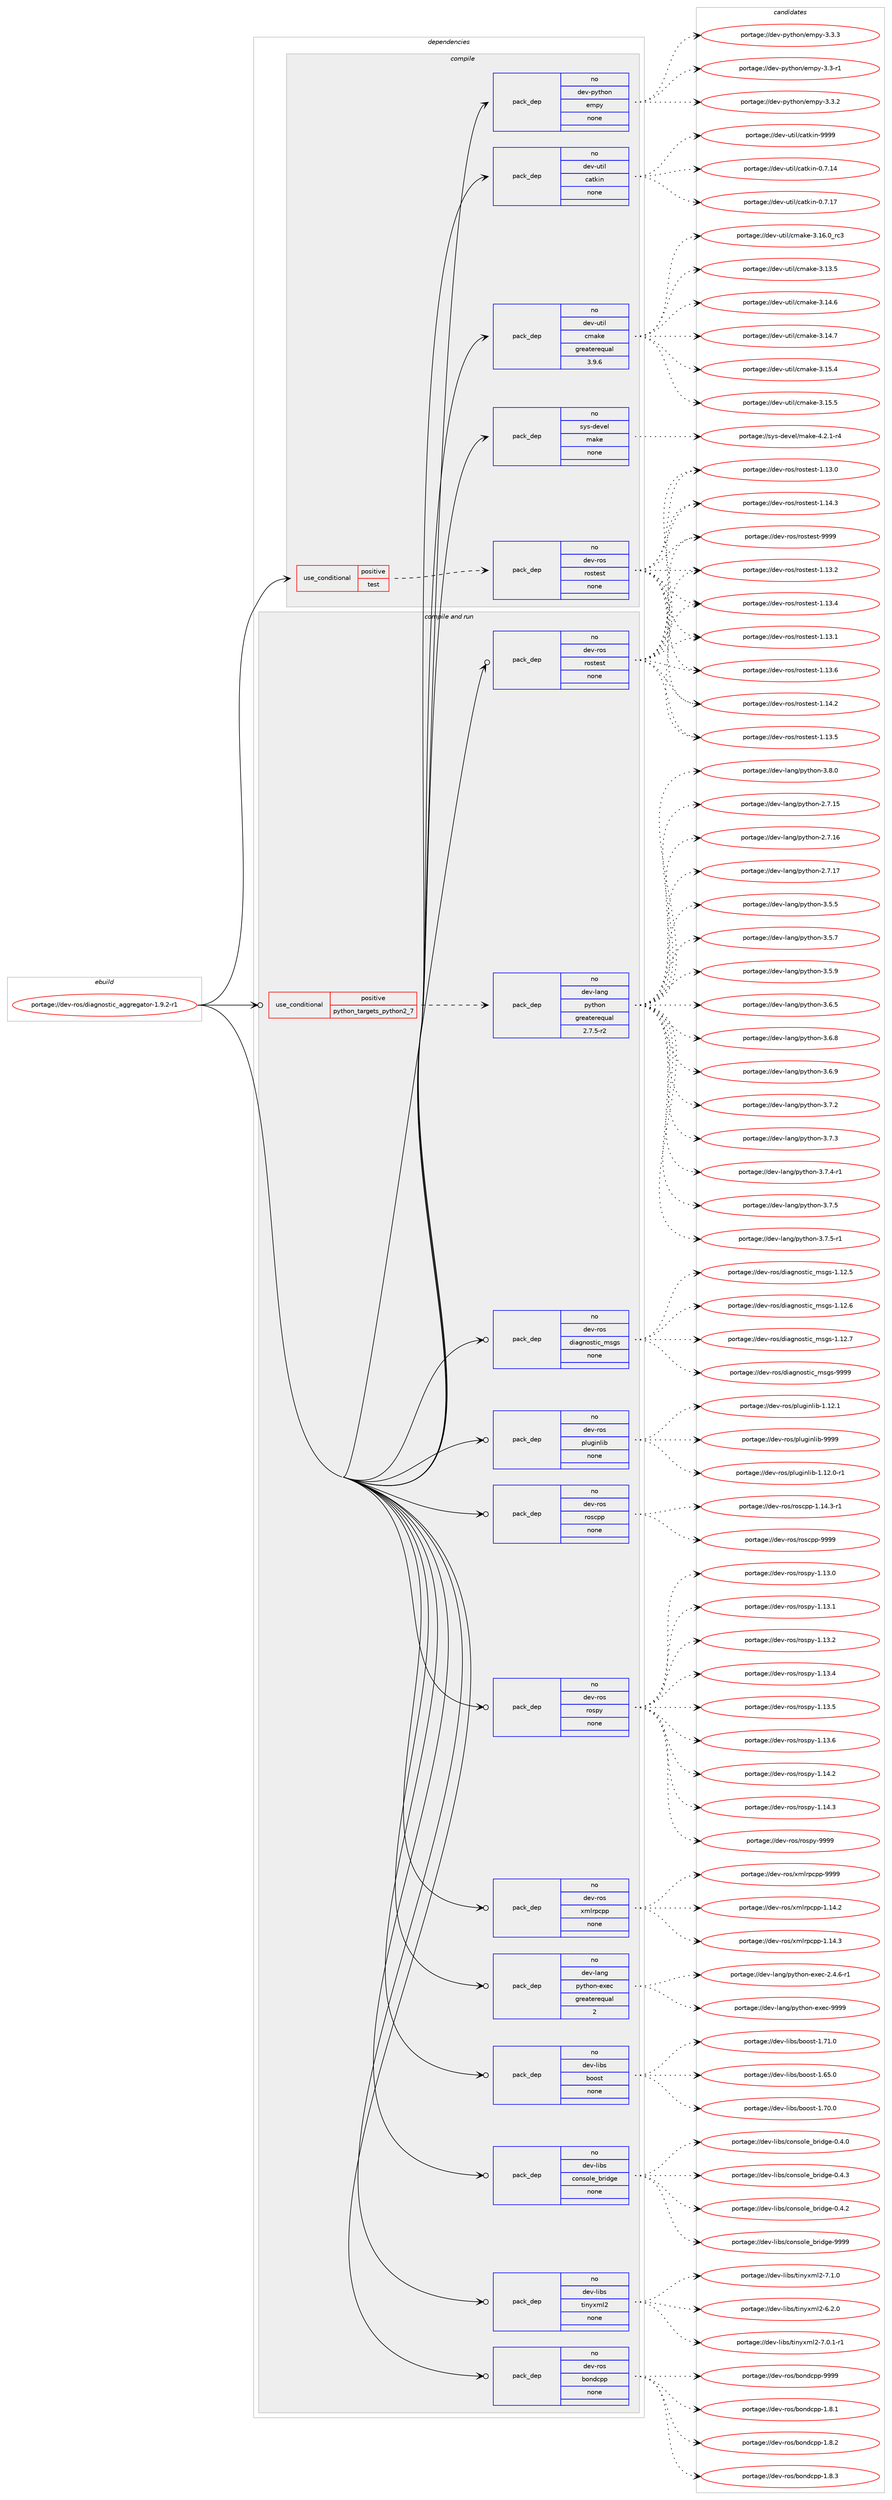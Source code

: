 digraph prolog {

# *************
# Graph options
# *************

newrank=true;
concentrate=true;
compound=true;
graph [rankdir=LR,fontname=Helvetica,fontsize=10,ranksep=1.5];#, ranksep=2.5, nodesep=0.2];
edge  [arrowhead=vee];
node  [fontname=Helvetica,fontsize=10];

# **********
# The ebuild
# **********

subgraph cluster_leftcol {
color=gray;
rank=same;
label=<<i>ebuild</i>>;
id [label="portage://dev-ros/diagnostic_aggregator-1.9.2-r1", color=red, width=4, href="../dev-ros/diagnostic_aggregator-1.9.2-r1.svg"];
}

# ****************
# The dependencies
# ****************

subgraph cluster_midcol {
color=gray;
label=<<i>dependencies</i>>;
subgraph cluster_compile {
fillcolor="#eeeeee";
style=filled;
label=<<i>compile</i>>;
subgraph cond42346 {
dependency185839 [label=<<TABLE BORDER="0" CELLBORDER="1" CELLSPACING="0" CELLPADDING="4"><TR><TD ROWSPAN="3" CELLPADDING="10">use_conditional</TD></TR><TR><TD>positive</TD></TR><TR><TD>test</TD></TR></TABLE>>, shape=none, color=red];
subgraph pack140063 {
dependency185840 [label=<<TABLE BORDER="0" CELLBORDER="1" CELLSPACING="0" CELLPADDING="4" WIDTH="220"><TR><TD ROWSPAN="6" CELLPADDING="30">pack_dep</TD></TR><TR><TD WIDTH="110">no</TD></TR><TR><TD>dev-ros</TD></TR><TR><TD>rostest</TD></TR><TR><TD>none</TD></TR><TR><TD></TD></TR></TABLE>>, shape=none, color=blue];
}
dependency185839:e -> dependency185840:w [weight=20,style="dashed",arrowhead="vee"];
}
id:e -> dependency185839:w [weight=20,style="solid",arrowhead="vee"];
subgraph pack140064 {
dependency185841 [label=<<TABLE BORDER="0" CELLBORDER="1" CELLSPACING="0" CELLPADDING="4" WIDTH="220"><TR><TD ROWSPAN="6" CELLPADDING="30">pack_dep</TD></TR><TR><TD WIDTH="110">no</TD></TR><TR><TD>dev-python</TD></TR><TR><TD>empy</TD></TR><TR><TD>none</TD></TR><TR><TD></TD></TR></TABLE>>, shape=none, color=blue];
}
id:e -> dependency185841:w [weight=20,style="solid",arrowhead="vee"];
subgraph pack140065 {
dependency185842 [label=<<TABLE BORDER="0" CELLBORDER="1" CELLSPACING="0" CELLPADDING="4" WIDTH="220"><TR><TD ROWSPAN="6" CELLPADDING="30">pack_dep</TD></TR><TR><TD WIDTH="110">no</TD></TR><TR><TD>dev-util</TD></TR><TR><TD>catkin</TD></TR><TR><TD>none</TD></TR><TR><TD></TD></TR></TABLE>>, shape=none, color=blue];
}
id:e -> dependency185842:w [weight=20,style="solid",arrowhead="vee"];
subgraph pack140066 {
dependency185843 [label=<<TABLE BORDER="0" CELLBORDER="1" CELLSPACING="0" CELLPADDING="4" WIDTH="220"><TR><TD ROWSPAN="6" CELLPADDING="30">pack_dep</TD></TR><TR><TD WIDTH="110">no</TD></TR><TR><TD>dev-util</TD></TR><TR><TD>cmake</TD></TR><TR><TD>greaterequal</TD></TR><TR><TD>3.9.6</TD></TR></TABLE>>, shape=none, color=blue];
}
id:e -> dependency185843:w [weight=20,style="solid",arrowhead="vee"];
subgraph pack140067 {
dependency185844 [label=<<TABLE BORDER="0" CELLBORDER="1" CELLSPACING="0" CELLPADDING="4" WIDTH="220"><TR><TD ROWSPAN="6" CELLPADDING="30">pack_dep</TD></TR><TR><TD WIDTH="110">no</TD></TR><TR><TD>sys-devel</TD></TR><TR><TD>make</TD></TR><TR><TD>none</TD></TR><TR><TD></TD></TR></TABLE>>, shape=none, color=blue];
}
id:e -> dependency185844:w [weight=20,style="solid",arrowhead="vee"];
}
subgraph cluster_compileandrun {
fillcolor="#eeeeee";
style=filled;
label=<<i>compile and run</i>>;
subgraph cond42347 {
dependency185845 [label=<<TABLE BORDER="0" CELLBORDER="1" CELLSPACING="0" CELLPADDING="4"><TR><TD ROWSPAN="3" CELLPADDING="10">use_conditional</TD></TR><TR><TD>positive</TD></TR><TR><TD>python_targets_python2_7</TD></TR></TABLE>>, shape=none, color=red];
subgraph pack140068 {
dependency185846 [label=<<TABLE BORDER="0" CELLBORDER="1" CELLSPACING="0" CELLPADDING="4" WIDTH="220"><TR><TD ROWSPAN="6" CELLPADDING="30">pack_dep</TD></TR><TR><TD WIDTH="110">no</TD></TR><TR><TD>dev-lang</TD></TR><TR><TD>python</TD></TR><TR><TD>greaterequal</TD></TR><TR><TD>2.7.5-r2</TD></TR></TABLE>>, shape=none, color=blue];
}
dependency185845:e -> dependency185846:w [weight=20,style="dashed",arrowhead="vee"];
}
id:e -> dependency185845:w [weight=20,style="solid",arrowhead="odotvee"];
subgraph pack140069 {
dependency185847 [label=<<TABLE BORDER="0" CELLBORDER="1" CELLSPACING="0" CELLPADDING="4" WIDTH="220"><TR><TD ROWSPAN="6" CELLPADDING="30">pack_dep</TD></TR><TR><TD WIDTH="110">no</TD></TR><TR><TD>dev-lang</TD></TR><TR><TD>python-exec</TD></TR><TR><TD>greaterequal</TD></TR><TR><TD>2</TD></TR></TABLE>>, shape=none, color=blue];
}
id:e -> dependency185847:w [weight=20,style="solid",arrowhead="odotvee"];
subgraph pack140070 {
dependency185848 [label=<<TABLE BORDER="0" CELLBORDER="1" CELLSPACING="0" CELLPADDING="4" WIDTH="220"><TR><TD ROWSPAN="6" CELLPADDING="30">pack_dep</TD></TR><TR><TD WIDTH="110">no</TD></TR><TR><TD>dev-libs</TD></TR><TR><TD>boost</TD></TR><TR><TD>none</TD></TR><TR><TD></TD></TR></TABLE>>, shape=none, color=blue];
}
id:e -> dependency185848:w [weight=20,style="solid",arrowhead="odotvee"];
subgraph pack140071 {
dependency185849 [label=<<TABLE BORDER="0" CELLBORDER="1" CELLSPACING="0" CELLPADDING="4" WIDTH="220"><TR><TD ROWSPAN="6" CELLPADDING="30">pack_dep</TD></TR><TR><TD WIDTH="110">no</TD></TR><TR><TD>dev-libs</TD></TR><TR><TD>console_bridge</TD></TR><TR><TD>none</TD></TR><TR><TD></TD></TR></TABLE>>, shape=none, color=blue];
}
id:e -> dependency185849:w [weight=20,style="solid",arrowhead="odotvee"];
subgraph pack140072 {
dependency185850 [label=<<TABLE BORDER="0" CELLBORDER="1" CELLSPACING="0" CELLPADDING="4" WIDTH="220"><TR><TD ROWSPAN="6" CELLPADDING="30">pack_dep</TD></TR><TR><TD WIDTH="110">no</TD></TR><TR><TD>dev-libs</TD></TR><TR><TD>tinyxml2</TD></TR><TR><TD>none</TD></TR><TR><TD></TD></TR></TABLE>>, shape=none, color=blue];
}
id:e -> dependency185850:w [weight=20,style="solid",arrowhead="odotvee"];
subgraph pack140073 {
dependency185851 [label=<<TABLE BORDER="0" CELLBORDER="1" CELLSPACING="0" CELLPADDING="4" WIDTH="220"><TR><TD ROWSPAN="6" CELLPADDING="30">pack_dep</TD></TR><TR><TD WIDTH="110">no</TD></TR><TR><TD>dev-ros</TD></TR><TR><TD>bondcpp</TD></TR><TR><TD>none</TD></TR><TR><TD></TD></TR></TABLE>>, shape=none, color=blue];
}
id:e -> dependency185851:w [weight=20,style="solid",arrowhead="odotvee"];
subgraph pack140074 {
dependency185852 [label=<<TABLE BORDER="0" CELLBORDER="1" CELLSPACING="0" CELLPADDING="4" WIDTH="220"><TR><TD ROWSPAN="6" CELLPADDING="30">pack_dep</TD></TR><TR><TD WIDTH="110">no</TD></TR><TR><TD>dev-ros</TD></TR><TR><TD>diagnostic_msgs</TD></TR><TR><TD>none</TD></TR><TR><TD></TD></TR></TABLE>>, shape=none, color=blue];
}
id:e -> dependency185852:w [weight=20,style="solid",arrowhead="odotvee"];
subgraph pack140075 {
dependency185853 [label=<<TABLE BORDER="0" CELLBORDER="1" CELLSPACING="0" CELLPADDING="4" WIDTH="220"><TR><TD ROWSPAN="6" CELLPADDING="30">pack_dep</TD></TR><TR><TD WIDTH="110">no</TD></TR><TR><TD>dev-ros</TD></TR><TR><TD>pluginlib</TD></TR><TR><TD>none</TD></TR><TR><TD></TD></TR></TABLE>>, shape=none, color=blue];
}
id:e -> dependency185853:w [weight=20,style="solid",arrowhead="odotvee"];
subgraph pack140076 {
dependency185854 [label=<<TABLE BORDER="0" CELLBORDER="1" CELLSPACING="0" CELLPADDING="4" WIDTH="220"><TR><TD ROWSPAN="6" CELLPADDING="30">pack_dep</TD></TR><TR><TD WIDTH="110">no</TD></TR><TR><TD>dev-ros</TD></TR><TR><TD>roscpp</TD></TR><TR><TD>none</TD></TR><TR><TD></TD></TR></TABLE>>, shape=none, color=blue];
}
id:e -> dependency185854:w [weight=20,style="solid",arrowhead="odotvee"];
subgraph pack140077 {
dependency185855 [label=<<TABLE BORDER="0" CELLBORDER="1" CELLSPACING="0" CELLPADDING="4" WIDTH="220"><TR><TD ROWSPAN="6" CELLPADDING="30">pack_dep</TD></TR><TR><TD WIDTH="110">no</TD></TR><TR><TD>dev-ros</TD></TR><TR><TD>rospy</TD></TR><TR><TD>none</TD></TR><TR><TD></TD></TR></TABLE>>, shape=none, color=blue];
}
id:e -> dependency185855:w [weight=20,style="solid",arrowhead="odotvee"];
subgraph pack140078 {
dependency185856 [label=<<TABLE BORDER="0" CELLBORDER="1" CELLSPACING="0" CELLPADDING="4" WIDTH="220"><TR><TD ROWSPAN="6" CELLPADDING="30">pack_dep</TD></TR><TR><TD WIDTH="110">no</TD></TR><TR><TD>dev-ros</TD></TR><TR><TD>rostest</TD></TR><TR><TD>none</TD></TR><TR><TD></TD></TR></TABLE>>, shape=none, color=blue];
}
id:e -> dependency185856:w [weight=20,style="solid",arrowhead="odotvee"];
subgraph pack140079 {
dependency185857 [label=<<TABLE BORDER="0" CELLBORDER="1" CELLSPACING="0" CELLPADDING="4" WIDTH="220"><TR><TD ROWSPAN="6" CELLPADDING="30">pack_dep</TD></TR><TR><TD WIDTH="110">no</TD></TR><TR><TD>dev-ros</TD></TR><TR><TD>xmlrpcpp</TD></TR><TR><TD>none</TD></TR><TR><TD></TD></TR></TABLE>>, shape=none, color=blue];
}
id:e -> dependency185857:w [weight=20,style="solid",arrowhead="odotvee"];
}
subgraph cluster_run {
fillcolor="#eeeeee";
style=filled;
label=<<i>run</i>>;
}
}

# **************
# The candidates
# **************

subgraph cluster_choices {
rank=same;
color=gray;
label=<<i>candidates</i>>;

subgraph choice140063 {
color=black;
nodesep=1;
choiceportage100101118451141111154711411111511610111511645494649514648 [label="portage://dev-ros/rostest-1.13.0", color=red, width=4,href="../dev-ros/rostest-1.13.0.svg"];
choiceportage100101118451141111154711411111511610111511645494649514649 [label="portage://dev-ros/rostest-1.13.1", color=red, width=4,href="../dev-ros/rostest-1.13.1.svg"];
choiceportage100101118451141111154711411111511610111511645494649514650 [label="portage://dev-ros/rostest-1.13.2", color=red, width=4,href="../dev-ros/rostest-1.13.2.svg"];
choiceportage100101118451141111154711411111511610111511645494649514652 [label="portage://dev-ros/rostest-1.13.4", color=red, width=4,href="../dev-ros/rostest-1.13.4.svg"];
choiceportage100101118451141111154711411111511610111511645494649514653 [label="portage://dev-ros/rostest-1.13.5", color=red, width=4,href="../dev-ros/rostest-1.13.5.svg"];
choiceportage100101118451141111154711411111511610111511645494649514654 [label="portage://dev-ros/rostest-1.13.6", color=red, width=4,href="../dev-ros/rostest-1.13.6.svg"];
choiceportage100101118451141111154711411111511610111511645494649524650 [label="portage://dev-ros/rostest-1.14.2", color=red, width=4,href="../dev-ros/rostest-1.14.2.svg"];
choiceportage100101118451141111154711411111511610111511645494649524651 [label="portage://dev-ros/rostest-1.14.3", color=red, width=4,href="../dev-ros/rostest-1.14.3.svg"];
choiceportage10010111845114111115471141111151161011151164557575757 [label="portage://dev-ros/rostest-9999", color=red, width=4,href="../dev-ros/rostest-9999.svg"];
dependency185840:e -> choiceportage100101118451141111154711411111511610111511645494649514648:w [style=dotted,weight="100"];
dependency185840:e -> choiceportage100101118451141111154711411111511610111511645494649514649:w [style=dotted,weight="100"];
dependency185840:e -> choiceportage100101118451141111154711411111511610111511645494649514650:w [style=dotted,weight="100"];
dependency185840:e -> choiceportage100101118451141111154711411111511610111511645494649514652:w [style=dotted,weight="100"];
dependency185840:e -> choiceportage100101118451141111154711411111511610111511645494649514653:w [style=dotted,weight="100"];
dependency185840:e -> choiceportage100101118451141111154711411111511610111511645494649514654:w [style=dotted,weight="100"];
dependency185840:e -> choiceportage100101118451141111154711411111511610111511645494649524650:w [style=dotted,weight="100"];
dependency185840:e -> choiceportage100101118451141111154711411111511610111511645494649524651:w [style=dotted,weight="100"];
dependency185840:e -> choiceportage10010111845114111115471141111151161011151164557575757:w [style=dotted,weight="100"];
}
subgraph choice140064 {
color=black;
nodesep=1;
choiceportage1001011184511212111610411111047101109112121455146514511449 [label="portage://dev-python/empy-3.3-r1", color=red, width=4,href="../dev-python/empy-3.3-r1.svg"];
choiceportage1001011184511212111610411111047101109112121455146514650 [label="portage://dev-python/empy-3.3.2", color=red, width=4,href="../dev-python/empy-3.3.2.svg"];
choiceportage1001011184511212111610411111047101109112121455146514651 [label="portage://dev-python/empy-3.3.3", color=red, width=4,href="../dev-python/empy-3.3.3.svg"];
dependency185841:e -> choiceportage1001011184511212111610411111047101109112121455146514511449:w [style=dotted,weight="100"];
dependency185841:e -> choiceportage1001011184511212111610411111047101109112121455146514650:w [style=dotted,weight="100"];
dependency185841:e -> choiceportage1001011184511212111610411111047101109112121455146514651:w [style=dotted,weight="100"];
}
subgraph choice140065 {
color=black;
nodesep=1;
choiceportage1001011184511711610510847999711610710511045484655464952 [label="portage://dev-util/catkin-0.7.14", color=red, width=4,href="../dev-util/catkin-0.7.14.svg"];
choiceportage1001011184511711610510847999711610710511045484655464955 [label="portage://dev-util/catkin-0.7.17", color=red, width=4,href="../dev-util/catkin-0.7.17.svg"];
choiceportage100101118451171161051084799971161071051104557575757 [label="portage://dev-util/catkin-9999", color=red, width=4,href="../dev-util/catkin-9999.svg"];
dependency185842:e -> choiceportage1001011184511711610510847999711610710511045484655464952:w [style=dotted,weight="100"];
dependency185842:e -> choiceportage1001011184511711610510847999711610710511045484655464955:w [style=dotted,weight="100"];
dependency185842:e -> choiceportage100101118451171161051084799971161071051104557575757:w [style=dotted,weight="100"];
}
subgraph choice140066 {
color=black;
nodesep=1;
choiceportage1001011184511711610510847991099710710145514649514653 [label="portage://dev-util/cmake-3.13.5", color=red, width=4,href="../dev-util/cmake-3.13.5.svg"];
choiceportage1001011184511711610510847991099710710145514649524654 [label="portage://dev-util/cmake-3.14.6", color=red, width=4,href="../dev-util/cmake-3.14.6.svg"];
choiceportage1001011184511711610510847991099710710145514649524655 [label="portage://dev-util/cmake-3.14.7", color=red, width=4,href="../dev-util/cmake-3.14.7.svg"];
choiceportage1001011184511711610510847991099710710145514649534652 [label="portage://dev-util/cmake-3.15.4", color=red, width=4,href="../dev-util/cmake-3.15.4.svg"];
choiceportage1001011184511711610510847991099710710145514649534653 [label="portage://dev-util/cmake-3.15.5", color=red, width=4,href="../dev-util/cmake-3.15.5.svg"];
choiceportage1001011184511711610510847991099710710145514649544648951149951 [label="portage://dev-util/cmake-3.16.0_rc3", color=red, width=4,href="../dev-util/cmake-3.16.0_rc3.svg"];
dependency185843:e -> choiceportage1001011184511711610510847991099710710145514649514653:w [style=dotted,weight="100"];
dependency185843:e -> choiceportage1001011184511711610510847991099710710145514649524654:w [style=dotted,weight="100"];
dependency185843:e -> choiceportage1001011184511711610510847991099710710145514649524655:w [style=dotted,weight="100"];
dependency185843:e -> choiceportage1001011184511711610510847991099710710145514649534652:w [style=dotted,weight="100"];
dependency185843:e -> choiceportage1001011184511711610510847991099710710145514649534653:w [style=dotted,weight="100"];
dependency185843:e -> choiceportage1001011184511711610510847991099710710145514649544648951149951:w [style=dotted,weight="100"];
}
subgraph choice140067 {
color=black;
nodesep=1;
choiceportage1151211154510010111810110847109971071014552465046494511452 [label="portage://sys-devel/make-4.2.1-r4", color=red, width=4,href="../sys-devel/make-4.2.1-r4.svg"];
dependency185844:e -> choiceportage1151211154510010111810110847109971071014552465046494511452:w [style=dotted,weight="100"];
}
subgraph choice140068 {
color=black;
nodesep=1;
choiceportage10010111845108971101034711212111610411111045504655464953 [label="portage://dev-lang/python-2.7.15", color=red, width=4,href="../dev-lang/python-2.7.15.svg"];
choiceportage10010111845108971101034711212111610411111045504655464954 [label="portage://dev-lang/python-2.7.16", color=red, width=4,href="../dev-lang/python-2.7.16.svg"];
choiceportage10010111845108971101034711212111610411111045504655464955 [label="portage://dev-lang/python-2.7.17", color=red, width=4,href="../dev-lang/python-2.7.17.svg"];
choiceportage100101118451089711010347112121116104111110455146534653 [label="portage://dev-lang/python-3.5.5", color=red, width=4,href="../dev-lang/python-3.5.5.svg"];
choiceportage100101118451089711010347112121116104111110455146534655 [label="portage://dev-lang/python-3.5.7", color=red, width=4,href="../dev-lang/python-3.5.7.svg"];
choiceportage100101118451089711010347112121116104111110455146534657 [label="portage://dev-lang/python-3.5.9", color=red, width=4,href="../dev-lang/python-3.5.9.svg"];
choiceportage100101118451089711010347112121116104111110455146544653 [label="portage://dev-lang/python-3.6.5", color=red, width=4,href="../dev-lang/python-3.6.5.svg"];
choiceportage100101118451089711010347112121116104111110455146544656 [label="portage://dev-lang/python-3.6.8", color=red, width=4,href="../dev-lang/python-3.6.8.svg"];
choiceportage100101118451089711010347112121116104111110455146544657 [label="portage://dev-lang/python-3.6.9", color=red, width=4,href="../dev-lang/python-3.6.9.svg"];
choiceportage100101118451089711010347112121116104111110455146554650 [label="portage://dev-lang/python-3.7.2", color=red, width=4,href="../dev-lang/python-3.7.2.svg"];
choiceportage100101118451089711010347112121116104111110455146554651 [label="portage://dev-lang/python-3.7.3", color=red, width=4,href="../dev-lang/python-3.7.3.svg"];
choiceportage1001011184510897110103471121211161041111104551465546524511449 [label="portage://dev-lang/python-3.7.4-r1", color=red, width=4,href="../dev-lang/python-3.7.4-r1.svg"];
choiceportage100101118451089711010347112121116104111110455146554653 [label="portage://dev-lang/python-3.7.5", color=red, width=4,href="../dev-lang/python-3.7.5.svg"];
choiceportage1001011184510897110103471121211161041111104551465546534511449 [label="portage://dev-lang/python-3.7.5-r1", color=red, width=4,href="../dev-lang/python-3.7.5-r1.svg"];
choiceportage100101118451089711010347112121116104111110455146564648 [label="portage://dev-lang/python-3.8.0", color=red, width=4,href="../dev-lang/python-3.8.0.svg"];
dependency185846:e -> choiceportage10010111845108971101034711212111610411111045504655464953:w [style=dotted,weight="100"];
dependency185846:e -> choiceportage10010111845108971101034711212111610411111045504655464954:w [style=dotted,weight="100"];
dependency185846:e -> choiceportage10010111845108971101034711212111610411111045504655464955:w [style=dotted,weight="100"];
dependency185846:e -> choiceportage100101118451089711010347112121116104111110455146534653:w [style=dotted,weight="100"];
dependency185846:e -> choiceportage100101118451089711010347112121116104111110455146534655:w [style=dotted,weight="100"];
dependency185846:e -> choiceportage100101118451089711010347112121116104111110455146534657:w [style=dotted,weight="100"];
dependency185846:e -> choiceportage100101118451089711010347112121116104111110455146544653:w [style=dotted,weight="100"];
dependency185846:e -> choiceportage100101118451089711010347112121116104111110455146544656:w [style=dotted,weight="100"];
dependency185846:e -> choiceportage100101118451089711010347112121116104111110455146544657:w [style=dotted,weight="100"];
dependency185846:e -> choiceportage100101118451089711010347112121116104111110455146554650:w [style=dotted,weight="100"];
dependency185846:e -> choiceportage100101118451089711010347112121116104111110455146554651:w [style=dotted,weight="100"];
dependency185846:e -> choiceportage1001011184510897110103471121211161041111104551465546524511449:w [style=dotted,weight="100"];
dependency185846:e -> choiceportage100101118451089711010347112121116104111110455146554653:w [style=dotted,weight="100"];
dependency185846:e -> choiceportage1001011184510897110103471121211161041111104551465546534511449:w [style=dotted,weight="100"];
dependency185846:e -> choiceportage100101118451089711010347112121116104111110455146564648:w [style=dotted,weight="100"];
}
subgraph choice140069 {
color=black;
nodesep=1;
choiceportage10010111845108971101034711212111610411111045101120101994550465246544511449 [label="portage://dev-lang/python-exec-2.4.6-r1", color=red, width=4,href="../dev-lang/python-exec-2.4.6-r1.svg"];
choiceportage10010111845108971101034711212111610411111045101120101994557575757 [label="portage://dev-lang/python-exec-9999", color=red, width=4,href="../dev-lang/python-exec-9999.svg"];
dependency185847:e -> choiceportage10010111845108971101034711212111610411111045101120101994550465246544511449:w [style=dotted,weight="100"];
dependency185847:e -> choiceportage10010111845108971101034711212111610411111045101120101994557575757:w [style=dotted,weight="100"];
}
subgraph choice140070 {
color=black;
nodesep=1;
choiceportage1001011184510810598115479811111111511645494654534648 [label="portage://dev-libs/boost-1.65.0", color=red, width=4,href="../dev-libs/boost-1.65.0.svg"];
choiceportage1001011184510810598115479811111111511645494655484648 [label="portage://dev-libs/boost-1.70.0", color=red, width=4,href="../dev-libs/boost-1.70.0.svg"];
choiceportage1001011184510810598115479811111111511645494655494648 [label="portage://dev-libs/boost-1.71.0", color=red, width=4,href="../dev-libs/boost-1.71.0.svg"];
dependency185848:e -> choiceportage1001011184510810598115479811111111511645494654534648:w [style=dotted,weight="100"];
dependency185848:e -> choiceportage1001011184510810598115479811111111511645494655484648:w [style=dotted,weight="100"];
dependency185848:e -> choiceportage1001011184510810598115479811111111511645494655494648:w [style=dotted,weight="100"];
}
subgraph choice140071 {
color=black;
nodesep=1;
choiceportage100101118451081059811547991111101151111081019598114105100103101454846524648 [label="portage://dev-libs/console_bridge-0.4.0", color=red, width=4,href="../dev-libs/console_bridge-0.4.0.svg"];
choiceportage100101118451081059811547991111101151111081019598114105100103101454846524650 [label="portage://dev-libs/console_bridge-0.4.2", color=red, width=4,href="../dev-libs/console_bridge-0.4.2.svg"];
choiceportage100101118451081059811547991111101151111081019598114105100103101454846524651 [label="portage://dev-libs/console_bridge-0.4.3", color=red, width=4,href="../dev-libs/console_bridge-0.4.3.svg"];
choiceportage1001011184510810598115479911111011511110810195981141051001031014557575757 [label="portage://dev-libs/console_bridge-9999", color=red, width=4,href="../dev-libs/console_bridge-9999.svg"];
dependency185849:e -> choiceportage100101118451081059811547991111101151111081019598114105100103101454846524648:w [style=dotted,weight="100"];
dependency185849:e -> choiceportage100101118451081059811547991111101151111081019598114105100103101454846524650:w [style=dotted,weight="100"];
dependency185849:e -> choiceportage100101118451081059811547991111101151111081019598114105100103101454846524651:w [style=dotted,weight="100"];
dependency185849:e -> choiceportage1001011184510810598115479911111011511110810195981141051001031014557575757:w [style=dotted,weight="100"];
}
subgraph choice140072 {
color=black;
nodesep=1;
choiceportage10010111845108105981154711610511012112010910850455446504648 [label="portage://dev-libs/tinyxml2-6.2.0", color=red, width=4,href="../dev-libs/tinyxml2-6.2.0.svg"];
choiceportage100101118451081059811547116105110121120109108504555464846494511449 [label="portage://dev-libs/tinyxml2-7.0.1-r1", color=red, width=4,href="../dev-libs/tinyxml2-7.0.1-r1.svg"];
choiceportage10010111845108105981154711610511012112010910850455546494648 [label="portage://dev-libs/tinyxml2-7.1.0", color=red, width=4,href="../dev-libs/tinyxml2-7.1.0.svg"];
dependency185850:e -> choiceportage10010111845108105981154711610511012112010910850455446504648:w [style=dotted,weight="100"];
dependency185850:e -> choiceportage100101118451081059811547116105110121120109108504555464846494511449:w [style=dotted,weight="100"];
dependency185850:e -> choiceportage10010111845108105981154711610511012112010910850455546494648:w [style=dotted,weight="100"];
}
subgraph choice140073 {
color=black;
nodesep=1;
choiceportage10010111845114111115479811111010099112112454946564649 [label="portage://dev-ros/bondcpp-1.8.1", color=red, width=4,href="../dev-ros/bondcpp-1.8.1.svg"];
choiceportage10010111845114111115479811111010099112112454946564650 [label="portage://dev-ros/bondcpp-1.8.2", color=red, width=4,href="../dev-ros/bondcpp-1.8.2.svg"];
choiceportage10010111845114111115479811111010099112112454946564651 [label="portage://dev-ros/bondcpp-1.8.3", color=red, width=4,href="../dev-ros/bondcpp-1.8.3.svg"];
choiceportage100101118451141111154798111110100991121124557575757 [label="portage://dev-ros/bondcpp-9999", color=red, width=4,href="../dev-ros/bondcpp-9999.svg"];
dependency185851:e -> choiceportage10010111845114111115479811111010099112112454946564649:w [style=dotted,weight="100"];
dependency185851:e -> choiceportage10010111845114111115479811111010099112112454946564650:w [style=dotted,weight="100"];
dependency185851:e -> choiceportage10010111845114111115479811111010099112112454946564651:w [style=dotted,weight="100"];
dependency185851:e -> choiceportage100101118451141111154798111110100991121124557575757:w [style=dotted,weight="100"];
}
subgraph choice140074 {
color=black;
nodesep=1;
choiceportage100101118451141111154710010597103110111115116105999510911510311545494649504653 [label="portage://dev-ros/diagnostic_msgs-1.12.5", color=red, width=4,href="../dev-ros/diagnostic_msgs-1.12.5.svg"];
choiceportage100101118451141111154710010597103110111115116105999510911510311545494649504654 [label="portage://dev-ros/diagnostic_msgs-1.12.6", color=red, width=4,href="../dev-ros/diagnostic_msgs-1.12.6.svg"];
choiceportage100101118451141111154710010597103110111115116105999510911510311545494649504655 [label="portage://dev-ros/diagnostic_msgs-1.12.7", color=red, width=4,href="../dev-ros/diagnostic_msgs-1.12.7.svg"];
choiceportage10010111845114111115471001059710311011111511610599951091151031154557575757 [label="portage://dev-ros/diagnostic_msgs-9999", color=red, width=4,href="../dev-ros/diagnostic_msgs-9999.svg"];
dependency185852:e -> choiceportage100101118451141111154710010597103110111115116105999510911510311545494649504653:w [style=dotted,weight="100"];
dependency185852:e -> choiceportage100101118451141111154710010597103110111115116105999510911510311545494649504654:w [style=dotted,weight="100"];
dependency185852:e -> choiceportage100101118451141111154710010597103110111115116105999510911510311545494649504655:w [style=dotted,weight="100"];
dependency185852:e -> choiceportage10010111845114111115471001059710311011111511610599951091151031154557575757:w [style=dotted,weight="100"];
}
subgraph choice140075 {
color=black;
nodesep=1;
choiceportage100101118451141111154711210811710310511010810598454946495046484511449 [label="portage://dev-ros/pluginlib-1.12.0-r1", color=red, width=4,href="../dev-ros/pluginlib-1.12.0-r1.svg"];
choiceportage10010111845114111115471121081171031051101081059845494649504649 [label="portage://dev-ros/pluginlib-1.12.1", color=red, width=4,href="../dev-ros/pluginlib-1.12.1.svg"];
choiceportage1001011184511411111547112108117103105110108105984557575757 [label="portage://dev-ros/pluginlib-9999", color=red, width=4,href="../dev-ros/pluginlib-9999.svg"];
dependency185853:e -> choiceportage100101118451141111154711210811710310511010810598454946495046484511449:w [style=dotted,weight="100"];
dependency185853:e -> choiceportage10010111845114111115471121081171031051101081059845494649504649:w [style=dotted,weight="100"];
dependency185853:e -> choiceportage1001011184511411111547112108117103105110108105984557575757:w [style=dotted,weight="100"];
}
subgraph choice140076 {
color=black;
nodesep=1;
choiceportage100101118451141111154711411111599112112454946495246514511449 [label="portage://dev-ros/roscpp-1.14.3-r1", color=red, width=4,href="../dev-ros/roscpp-1.14.3-r1.svg"];
choiceportage1001011184511411111547114111115991121124557575757 [label="portage://dev-ros/roscpp-9999", color=red, width=4,href="../dev-ros/roscpp-9999.svg"];
dependency185854:e -> choiceportage100101118451141111154711411111599112112454946495246514511449:w [style=dotted,weight="100"];
dependency185854:e -> choiceportage1001011184511411111547114111115991121124557575757:w [style=dotted,weight="100"];
}
subgraph choice140077 {
color=black;
nodesep=1;
choiceportage100101118451141111154711411111511212145494649514648 [label="portage://dev-ros/rospy-1.13.0", color=red, width=4,href="../dev-ros/rospy-1.13.0.svg"];
choiceportage100101118451141111154711411111511212145494649514649 [label="portage://dev-ros/rospy-1.13.1", color=red, width=4,href="../dev-ros/rospy-1.13.1.svg"];
choiceportage100101118451141111154711411111511212145494649514650 [label="portage://dev-ros/rospy-1.13.2", color=red, width=4,href="../dev-ros/rospy-1.13.2.svg"];
choiceportage100101118451141111154711411111511212145494649514652 [label="portage://dev-ros/rospy-1.13.4", color=red, width=4,href="../dev-ros/rospy-1.13.4.svg"];
choiceportage100101118451141111154711411111511212145494649514653 [label="portage://dev-ros/rospy-1.13.5", color=red, width=4,href="../dev-ros/rospy-1.13.5.svg"];
choiceportage100101118451141111154711411111511212145494649514654 [label="portage://dev-ros/rospy-1.13.6", color=red, width=4,href="../dev-ros/rospy-1.13.6.svg"];
choiceportage100101118451141111154711411111511212145494649524650 [label="portage://dev-ros/rospy-1.14.2", color=red, width=4,href="../dev-ros/rospy-1.14.2.svg"];
choiceportage100101118451141111154711411111511212145494649524651 [label="portage://dev-ros/rospy-1.14.3", color=red, width=4,href="../dev-ros/rospy-1.14.3.svg"];
choiceportage10010111845114111115471141111151121214557575757 [label="portage://dev-ros/rospy-9999", color=red, width=4,href="../dev-ros/rospy-9999.svg"];
dependency185855:e -> choiceportage100101118451141111154711411111511212145494649514648:w [style=dotted,weight="100"];
dependency185855:e -> choiceportage100101118451141111154711411111511212145494649514649:w [style=dotted,weight="100"];
dependency185855:e -> choiceportage100101118451141111154711411111511212145494649514650:w [style=dotted,weight="100"];
dependency185855:e -> choiceportage100101118451141111154711411111511212145494649514652:w [style=dotted,weight="100"];
dependency185855:e -> choiceportage100101118451141111154711411111511212145494649514653:w [style=dotted,weight="100"];
dependency185855:e -> choiceportage100101118451141111154711411111511212145494649514654:w [style=dotted,weight="100"];
dependency185855:e -> choiceportage100101118451141111154711411111511212145494649524650:w [style=dotted,weight="100"];
dependency185855:e -> choiceportage100101118451141111154711411111511212145494649524651:w [style=dotted,weight="100"];
dependency185855:e -> choiceportage10010111845114111115471141111151121214557575757:w [style=dotted,weight="100"];
}
subgraph choice140078 {
color=black;
nodesep=1;
choiceportage100101118451141111154711411111511610111511645494649514648 [label="portage://dev-ros/rostest-1.13.0", color=red, width=4,href="../dev-ros/rostest-1.13.0.svg"];
choiceportage100101118451141111154711411111511610111511645494649514649 [label="portage://dev-ros/rostest-1.13.1", color=red, width=4,href="../dev-ros/rostest-1.13.1.svg"];
choiceportage100101118451141111154711411111511610111511645494649514650 [label="portage://dev-ros/rostest-1.13.2", color=red, width=4,href="../dev-ros/rostest-1.13.2.svg"];
choiceportage100101118451141111154711411111511610111511645494649514652 [label="portage://dev-ros/rostest-1.13.4", color=red, width=4,href="../dev-ros/rostest-1.13.4.svg"];
choiceportage100101118451141111154711411111511610111511645494649514653 [label="portage://dev-ros/rostest-1.13.5", color=red, width=4,href="../dev-ros/rostest-1.13.5.svg"];
choiceportage100101118451141111154711411111511610111511645494649514654 [label="portage://dev-ros/rostest-1.13.6", color=red, width=4,href="../dev-ros/rostest-1.13.6.svg"];
choiceportage100101118451141111154711411111511610111511645494649524650 [label="portage://dev-ros/rostest-1.14.2", color=red, width=4,href="../dev-ros/rostest-1.14.2.svg"];
choiceportage100101118451141111154711411111511610111511645494649524651 [label="portage://dev-ros/rostest-1.14.3", color=red, width=4,href="../dev-ros/rostest-1.14.3.svg"];
choiceportage10010111845114111115471141111151161011151164557575757 [label="portage://dev-ros/rostest-9999", color=red, width=4,href="../dev-ros/rostest-9999.svg"];
dependency185856:e -> choiceportage100101118451141111154711411111511610111511645494649514648:w [style=dotted,weight="100"];
dependency185856:e -> choiceportage100101118451141111154711411111511610111511645494649514649:w [style=dotted,weight="100"];
dependency185856:e -> choiceportage100101118451141111154711411111511610111511645494649514650:w [style=dotted,weight="100"];
dependency185856:e -> choiceportage100101118451141111154711411111511610111511645494649514652:w [style=dotted,weight="100"];
dependency185856:e -> choiceportage100101118451141111154711411111511610111511645494649514653:w [style=dotted,weight="100"];
dependency185856:e -> choiceportage100101118451141111154711411111511610111511645494649514654:w [style=dotted,weight="100"];
dependency185856:e -> choiceportage100101118451141111154711411111511610111511645494649524650:w [style=dotted,weight="100"];
dependency185856:e -> choiceportage100101118451141111154711411111511610111511645494649524651:w [style=dotted,weight="100"];
dependency185856:e -> choiceportage10010111845114111115471141111151161011151164557575757:w [style=dotted,weight="100"];
}
subgraph choice140079 {
color=black;
nodesep=1;
choiceportage10010111845114111115471201091081141129911211245494649524650 [label="portage://dev-ros/xmlrpcpp-1.14.2", color=red, width=4,href="../dev-ros/xmlrpcpp-1.14.2.svg"];
choiceportage10010111845114111115471201091081141129911211245494649524651 [label="portage://dev-ros/xmlrpcpp-1.14.3", color=red, width=4,href="../dev-ros/xmlrpcpp-1.14.3.svg"];
choiceportage1001011184511411111547120109108114112991121124557575757 [label="portage://dev-ros/xmlrpcpp-9999", color=red, width=4,href="../dev-ros/xmlrpcpp-9999.svg"];
dependency185857:e -> choiceportage10010111845114111115471201091081141129911211245494649524650:w [style=dotted,weight="100"];
dependency185857:e -> choiceportage10010111845114111115471201091081141129911211245494649524651:w [style=dotted,weight="100"];
dependency185857:e -> choiceportage1001011184511411111547120109108114112991121124557575757:w [style=dotted,weight="100"];
}
}

}
